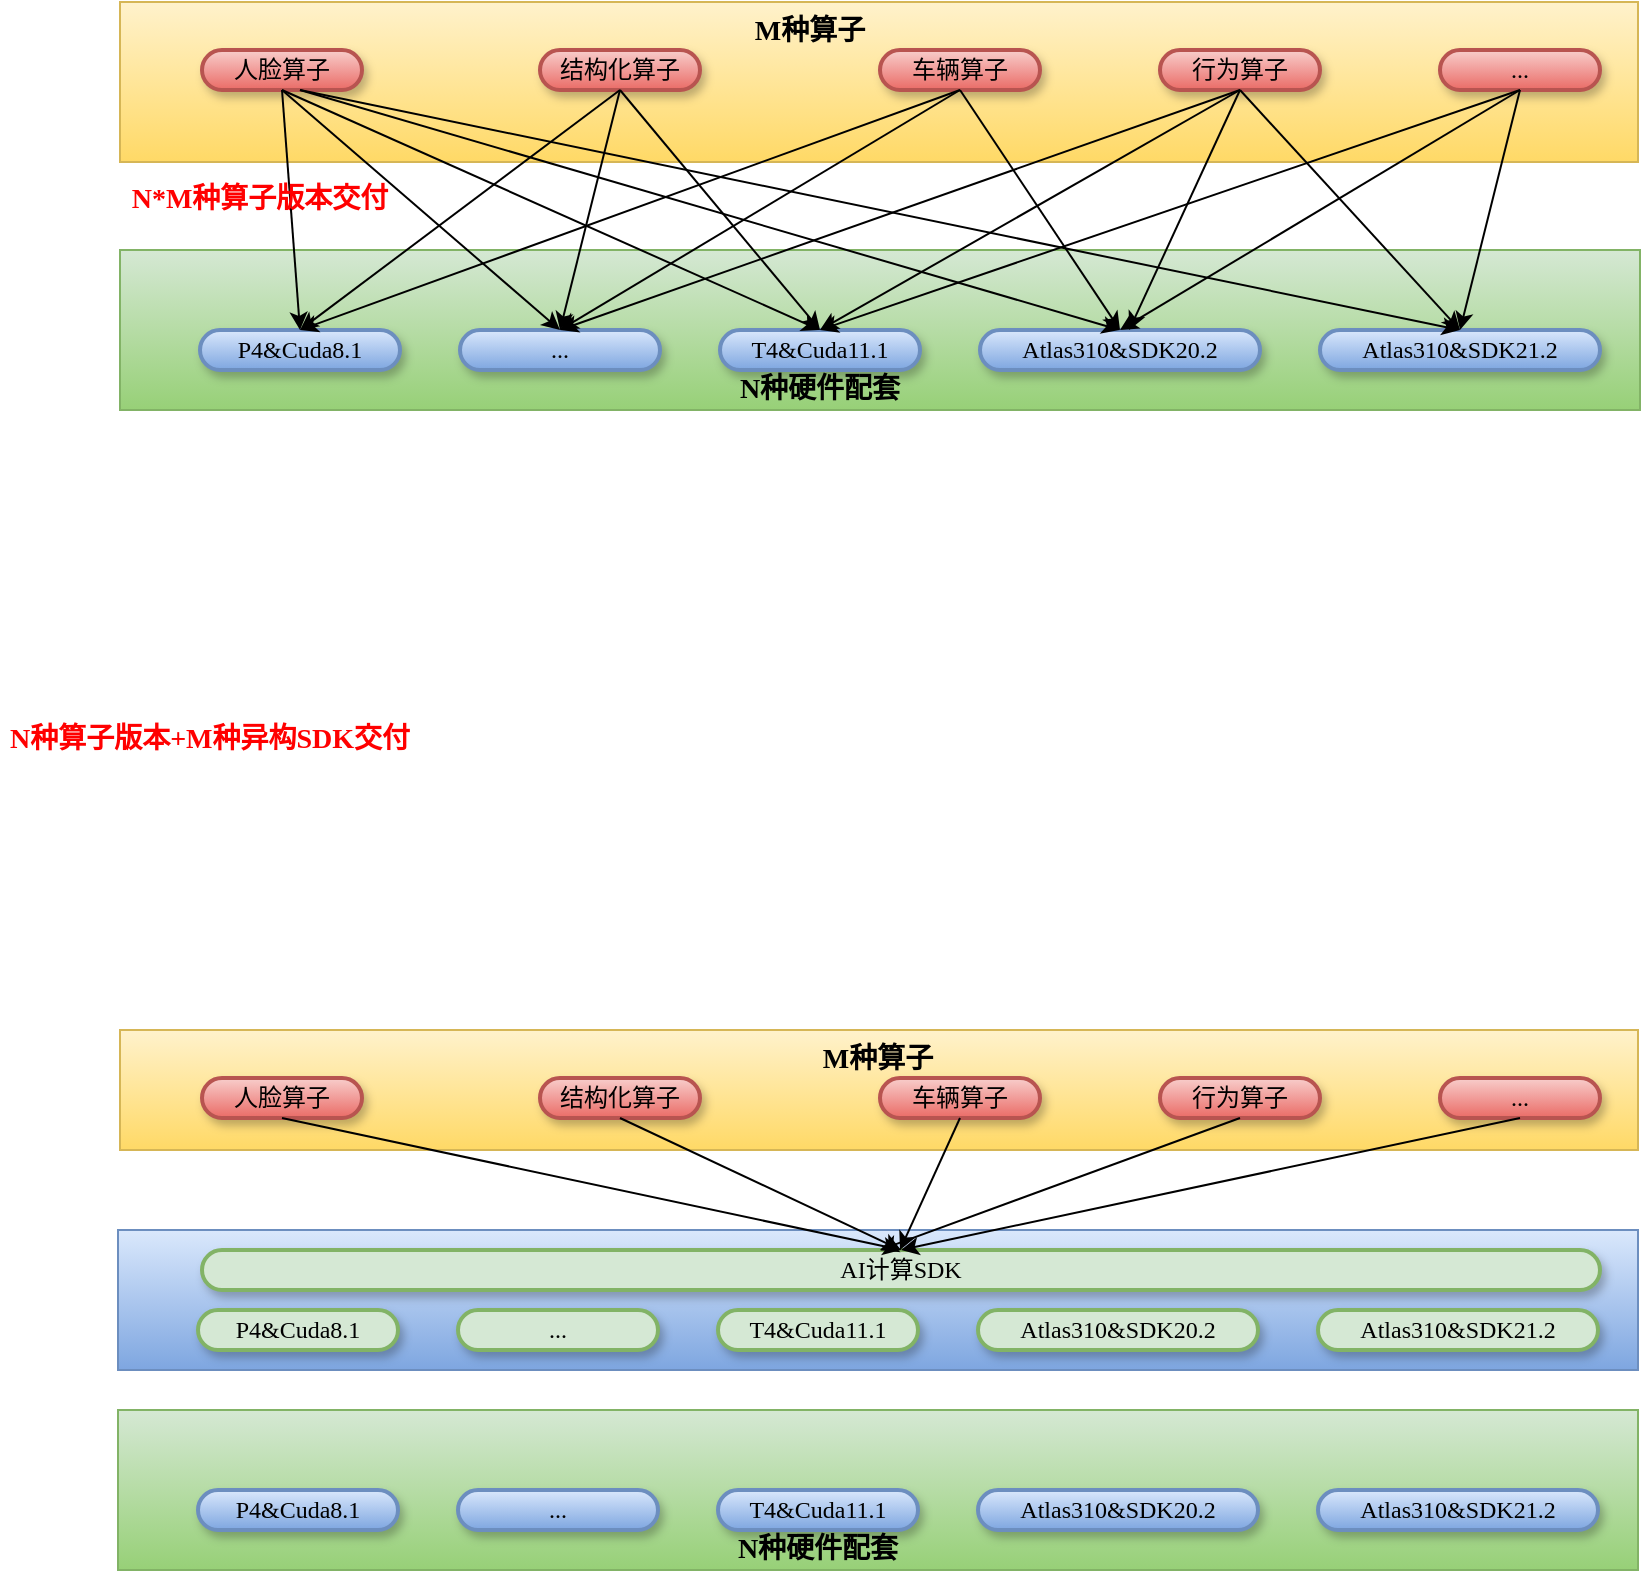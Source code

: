 <mxfile version="17.1.2" type="github">
  <diagram name="Page-1" id="ad52d381-51e7-2e0d-a935-2d0ddd2fd229">
    <mxGraphModel dx="1038" dy="580" grid="1" gridSize="10" guides="1" tooltips="1" connect="1" arrows="1" fold="1" page="1" pageScale="1" pageWidth="1100" pageHeight="850" background="#FFFFFF" math="0" shadow="0">
      <root>
        <mxCell id="0" />
        <mxCell id="1" parent="0" />
        <mxCell id="XwkSETzzSRvDaptBHPgJ-48" value="" style="group" vertex="1" connectable="0" parent="1">
          <mxGeometry x="200" y="296" width="760" height="204" as="geometry" />
        </mxCell>
        <mxCell id="XwkSETzzSRvDaptBHPgJ-41" value="" style="rounded=0;whiteSpace=wrap;html=1;fillColor=#fff2cc;strokeColor=#d6b656;gradientColor=#ffd966;" vertex="1" parent="XwkSETzzSRvDaptBHPgJ-48">
          <mxGeometry width="759" height="80" as="geometry" />
        </mxCell>
        <mxCell id="XwkSETzzSRvDaptBHPgJ-39" value="" style="rounded=0;whiteSpace=wrap;html=1;fillColor=#d5e8d4;strokeColor=#82b366;gradientColor=#97d077;" vertex="1" parent="XwkSETzzSRvDaptBHPgJ-48">
          <mxGeometry y="124" width="760" height="80" as="geometry" />
        </mxCell>
        <mxCell id="XwkSETzzSRvDaptBHPgJ-1" value="人脸算子" style="whiteSpace=wrap;html=1;rounded=1;shadow=1;comic=0;labelBackgroundColor=none;strokeWidth=2;fontFamily=Verdana;fontSize=12;align=center;arcSize=50;fillColor=#f8cecc;gradientColor=#ea6b66;strokeColor=#b85450;" vertex="1" parent="XwkSETzzSRvDaptBHPgJ-48">
          <mxGeometry x="41" y="24" width="80" height="20" as="geometry" />
        </mxCell>
        <mxCell id="XwkSETzzSRvDaptBHPgJ-3" value="结构化算子" style="whiteSpace=wrap;html=1;rounded=1;shadow=1;comic=0;labelBackgroundColor=none;strokeWidth=2;fontFamily=Verdana;fontSize=12;align=center;arcSize=50;fillColor=#f8cecc;gradientColor=#ea6b66;strokeColor=#b85450;" vertex="1" parent="XwkSETzzSRvDaptBHPgJ-48">
          <mxGeometry x="210" y="24" width="80" height="20" as="geometry" />
        </mxCell>
        <mxCell id="XwkSETzzSRvDaptBHPgJ-4" value="车辆算子" style="whiteSpace=wrap;html=1;rounded=1;shadow=1;comic=0;labelBackgroundColor=none;strokeWidth=2;fontFamily=Verdana;fontSize=12;align=center;arcSize=50;fillColor=#f8cecc;gradientColor=#ea6b66;strokeColor=#b85450;" vertex="1" parent="XwkSETzzSRvDaptBHPgJ-48">
          <mxGeometry x="380" y="24" width="80" height="20" as="geometry" />
        </mxCell>
        <mxCell id="XwkSETzzSRvDaptBHPgJ-5" value="行为算子" style="whiteSpace=wrap;html=1;rounded=1;shadow=1;comic=0;labelBackgroundColor=none;strokeWidth=2;fontFamily=Verdana;fontSize=12;align=center;arcSize=50;fillColor=#f8cecc;gradientColor=#ea6b66;strokeColor=#b85450;" vertex="1" parent="XwkSETzzSRvDaptBHPgJ-48">
          <mxGeometry x="520" y="24" width="80" height="20" as="geometry" />
        </mxCell>
        <mxCell id="XwkSETzzSRvDaptBHPgJ-7" value="..." style="whiteSpace=wrap;html=1;rounded=1;shadow=1;comic=0;labelBackgroundColor=none;strokeWidth=2;fontFamily=Verdana;fontSize=12;align=center;arcSize=50;fillColor=#f8cecc;gradientColor=#ea6b66;strokeColor=#b85450;" vertex="1" parent="XwkSETzzSRvDaptBHPgJ-48">
          <mxGeometry x="660" y="24" width="80" height="20" as="geometry" />
        </mxCell>
        <mxCell id="XwkSETzzSRvDaptBHPgJ-8" value="P4&amp;amp;Cuda8.1" style="whiteSpace=wrap;html=1;rounded=1;shadow=1;comic=0;labelBackgroundColor=none;strokeWidth=2;fontFamily=Verdana;fontSize=12;align=center;arcSize=50;fillColor=#dae8fc;gradientColor=#7ea6e0;strokeColor=#6c8ebf;" vertex="1" parent="XwkSETzzSRvDaptBHPgJ-48">
          <mxGeometry x="40" y="164" width="100" height="20" as="geometry" />
        </mxCell>
        <mxCell id="XwkSETzzSRvDaptBHPgJ-9" value="..." style="whiteSpace=wrap;html=1;rounded=1;shadow=1;comic=0;labelBackgroundColor=none;strokeWidth=2;fontFamily=Verdana;fontSize=12;align=center;arcSize=50;fillColor=#dae8fc;gradientColor=#7ea6e0;strokeColor=#6c8ebf;" vertex="1" parent="XwkSETzzSRvDaptBHPgJ-48">
          <mxGeometry x="170" y="164" width="100" height="20" as="geometry" />
        </mxCell>
        <mxCell id="XwkSETzzSRvDaptBHPgJ-10" value="T4&amp;amp;Cuda11.1" style="whiteSpace=wrap;html=1;rounded=1;shadow=1;comic=0;labelBackgroundColor=none;strokeWidth=2;fontFamily=Verdana;fontSize=12;align=center;arcSize=50;fillColor=#dae8fc;gradientColor=#7ea6e0;strokeColor=#6c8ebf;" vertex="1" parent="XwkSETzzSRvDaptBHPgJ-48">
          <mxGeometry x="300" y="164" width="100" height="20" as="geometry" />
        </mxCell>
        <mxCell id="XwkSETzzSRvDaptBHPgJ-11" value="Atlas310&amp;amp;SDK20.2" style="whiteSpace=wrap;html=1;rounded=1;shadow=1;comic=0;labelBackgroundColor=none;strokeWidth=2;fontFamily=Verdana;fontSize=12;align=center;arcSize=50;fillColor=#dae8fc;gradientColor=#7ea6e0;strokeColor=#6c8ebf;" vertex="1" parent="XwkSETzzSRvDaptBHPgJ-48">
          <mxGeometry x="430" y="164" width="140" height="20" as="geometry" />
        </mxCell>
        <mxCell id="XwkSETzzSRvDaptBHPgJ-12" value="Atlas310&amp;amp;SDK21.2" style="whiteSpace=wrap;html=1;rounded=1;shadow=1;comic=0;labelBackgroundColor=none;strokeWidth=2;fontFamily=Verdana;fontSize=12;align=center;arcSize=50;fillColor=#dae8fc;gradientColor=#7ea6e0;strokeColor=#6c8ebf;" vertex="1" parent="XwkSETzzSRvDaptBHPgJ-48">
          <mxGeometry x="600" y="164" width="140" height="20" as="geometry" />
        </mxCell>
        <mxCell id="XwkSETzzSRvDaptBHPgJ-21" value="" style="endArrow=classic;html=1;rounded=0;entryX=0.5;entryY=0;entryDx=0;entryDy=0;exitX=0.5;exitY=1;exitDx=0;exitDy=0;" edge="1" parent="XwkSETzzSRvDaptBHPgJ-48" source="XwkSETzzSRvDaptBHPgJ-1" target="XwkSETzzSRvDaptBHPgJ-9">
          <mxGeometry width="50" height="50" relative="1" as="geometry">
            <mxPoint x="20" y="144" as="sourcePoint" />
            <mxPoint x="70" y="94" as="targetPoint" />
          </mxGeometry>
        </mxCell>
        <mxCell id="XwkSETzzSRvDaptBHPgJ-22" value="" style="endArrow=classic;html=1;rounded=0;exitX=0.5;exitY=1;exitDx=0;exitDy=0;entryX=0.5;entryY=0;entryDx=0;entryDy=0;" edge="1" parent="XwkSETzzSRvDaptBHPgJ-48" source="XwkSETzzSRvDaptBHPgJ-1" target="XwkSETzzSRvDaptBHPgJ-10">
          <mxGeometry width="50" height="50" relative="1" as="geometry">
            <mxPoint x="300" y="144" as="sourcePoint" />
            <mxPoint x="350" y="94" as="targetPoint" />
          </mxGeometry>
        </mxCell>
        <mxCell id="XwkSETzzSRvDaptBHPgJ-23" value="" style="endArrow=classic;html=1;rounded=0;entryX=0.5;entryY=0;entryDx=0;entryDy=0;" edge="1" parent="XwkSETzzSRvDaptBHPgJ-48" target="XwkSETzzSRvDaptBHPgJ-11">
          <mxGeometry width="50" height="50" relative="1" as="geometry">
            <mxPoint x="90" y="44" as="sourcePoint" />
            <mxPoint x="450" y="94" as="targetPoint" />
          </mxGeometry>
        </mxCell>
        <mxCell id="XwkSETzzSRvDaptBHPgJ-24" value="" style="endArrow=classic;html=1;rounded=0;entryX=0.5;entryY=0;entryDx=0;entryDy=0;" edge="1" parent="XwkSETzzSRvDaptBHPgJ-48" target="XwkSETzzSRvDaptBHPgJ-12">
          <mxGeometry width="50" height="50" relative="1" as="geometry">
            <mxPoint x="90" y="44" as="sourcePoint" />
            <mxPoint x="290" y="-46" as="targetPoint" />
          </mxGeometry>
        </mxCell>
        <mxCell id="XwkSETzzSRvDaptBHPgJ-25" value="" style="endArrow=classic;html=1;rounded=0;exitX=0.5;exitY=1;exitDx=0;exitDy=0;entryX=0.5;entryY=0;entryDx=0;entryDy=0;" edge="1" parent="XwkSETzzSRvDaptBHPgJ-48" source="XwkSETzzSRvDaptBHPgJ-1" target="XwkSETzzSRvDaptBHPgJ-8">
          <mxGeometry width="50" height="50" relative="1" as="geometry">
            <mxPoint x="-10" y="154" as="sourcePoint" />
            <mxPoint x="40" y="104" as="targetPoint" />
          </mxGeometry>
        </mxCell>
        <mxCell id="XwkSETzzSRvDaptBHPgJ-26" value="" style="endArrow=classic;html=1;rounded=0;exitX=0.5;exitY=1;exitDx=0;exitDy=0;entryX=0.5;entryY=0;entryDx=0;entryDy=0;" edge="1" parent="XwkSETzzSRvDaptBHPgJ-48" source="XwkSETzzSRvDaptBHPgJ-3" target="XwkSETzzSRvDaptBHPgJ-8">
          <mxGeometry width="50" height="50" relative="1" as="geometry">
            <mxPoint x="290" y="264" as="sourcePoint" />
            <mxPoint x="340" y="214" as="targetPoint" />
          </mxGeometry>
        </mxCell>
        <mxCell id="XwkSETzzSRvDaptBHPgJ-27" value="" style="endArrow=classic;html=1;rounded=0;exitX=0.5;exitY=1;exitDx=0;exitDy=0;" edge="1" parent="XwkSETzzSRvDaptBHPgJ-48" source="XwkSETzzSRvDaptBHPgJ-4">
          <mxGeometry width="50" height="50" relative="1" as="geometry">
            <mxPoint x="310" y="284" as="sourcePoint" />
            <mxPoint x="90" y="164" as="targetPoint" />
          </mxGeometry>
        </mxCell>
        <mxCell id="XwkSETzzSRvDaptBHPgJ-28" value="" style="endArrow=classic;html=1;rounded=0;exitX=0.5;exitY=1;exitDx=0;exitDy=0;entryX=0.5;entryY=0;entryDx=0;entryDy=0;" edge="1" parent="XwkSETzzSRvDaptBHPgJ-48" source="XwkSETzzSRvDaptBHPgJ-4" target="XwkSETzzSRvDaptBHPgJ-9">
          <mxGeometry width="50" height="50" relative="1" as="geometry">
            <mxPoint x="270" y="264" as="sourcePoint" />
            <mxPoint x="320" y="214" as="targetPoint" />
          </mxGeometry>
        </mxCell>
        <mxCell id="XwkSETzzSRvDaptBHPgJ-29" value="" style="endArrow=classic;html=1;rounded=0;exitX=0.5;exitY=1;exitDx=0;exitDy=0;entryX=0.5;entryY=0;entryDx=0;entryDy=0;" edge="1" parent="XwkSETzzSRvDaptBHPgJ-48" source="XwkSETzzSRvDaptBHPgJ-5" target="XwkSETzzSRvDaptBHPgJ-10">
          <mxGeometry width="50" height="50" relative="1" as="geometry">
            <mxPoint x="440" y="274" as="sourcePoint" />
            <mxPoint x="490" y="224" as="targetPoint" />
          </mxGeometry>
        </mxCell>
        <mxCell id="XwkSETzzSRvDaptBHPgJ-30" value="" style="endArrow=classic;html=1;rounded=0;exitX=0.5;exitY=1;exitDx=0;exitDy=0;entryX=0.5;entryY=0;entryDx=0;entryDy=0;" edge="1" parent="XwkSETzzSRvDaptBHPgJ-48" source="XwkSETzzSRvDaptBHPgJ-7" target="XwkSETzzSRvDaptBHPgJ-11">
          <mxGeometry width="50" height="50" relative="1" as="geometry">
            <mxPoint x="620" y="264" as="sourcePoint" />
            <mxPoint x="670" y="214" as="targetPoint" />
          </mxGeometry>
        </mxCell>
        <mxCell id="XwkSETzzSRvDaptBHPgJ-31" value="" style="endArrow=classic;html=1;rounded=0;entryX=0.5;entryY=0;entryDx=0;entryDy=0;" edge="1" parent="XwkSETzzSRvDaptBHPgJ-48" target="XwkSETzzSRvDaptBHPgJ-12">
          <mxGeometry width="50" height="50" relative="1" as="geometry">
            <mxPoint x="560" y="44" as="sourcePoint" />
            <mxPoint x="580" y="234" as="targetPoint" />
          </mxGeometry>
        </mxCell>
        <mxCell id="XwkSETzzSRvDaptBHPgJ-32" value="" style="endArrow=classic;html=1;rounded=0;" edge="1" parent="XwkSETzzSRvDaptBHPgJ-48" target="XwkSETzzSRvDaptBHPgJ-11">
          <mxGeometry width="50" height="50" relative="1" as="geometry">
            <mxPoint x="560" y="44" as="sourcePoint" />
            <mxPoint x="670" y="224" as="targetPoint" />
          </mxGeometry>
        </mxCell>
        <mxCell id="XwkSETzzSRvDaptBHPgJ-33" value="" style="endArrow=classic;html=1;rounded=0;exitX=0.5;exitY=1;exitDx=0;exitDy=0;entryX=0.5;entryY=0;entryDx=0;entryDy=0;" edge="1" parent="XwkSETzzSRvDaptBHPgJ-48" source="XwkSETzzSRvDaptBHPgJ-7" target="XwkSETzzSRvDaptBHPgJ-12">
          <mxGeometry width="50" height="50" relative="1" as="geometry">
            <mxPoint x="590" y="304" as="sourcePoint" />
            <mxPoint x="640" y="254" as="targetPoint" />
          </mxGeometry>
        </mxCell>
        <mxCell id="XwkSETzzSRvDaptBHPgJ-34" value="" style="endArrow=classic;html=1;rounded=0;exitX=0.5;exitY=1;exitDx=0;exitDy=0;" edge="1" parent="XwkSETzzSRvDaptBHPgJ-48" source="XwkSETzzSRvDaptBHPgJ-4">
          <mxGeometry width="50" height="50" relative="1" as="geometry">
            <mxPoint x="490" y="284" as="sourcePoint" />
            <mxPoint x="500" y="164" as="targetPoint" />
          </mxGeometry>
        </mxCell>
        <mxCell id="XwkSETzzSRvDaptBHPgJ-35" value="" style="endArrow=classic;html=1;rounded=0;" edge="1" parent="XwkSETzzSRvDaptBHPgJ-48">
          <mxGeometry width="50" height="50" relative="1" as="geometry">
            <mxPoint x="250" y="44" as="sourcePoint" />
            <mxPoint x="350" y="164" as="targetPoint" />
          </mxGeometry>
        </mxCell>
        <mxCell id="XwkSETzzSRvDaptBHPgJ-36" value="" style="endArrow=classic;html=1;rounded=0;exitX=0.5;exitY=1;exitDx=0;exitDy=0;entryX=0.5;entryY=0;entryDx=0;entryDy=0;" edge="1" parent="XwkSETzzSRvDaptBHPgJ-48" source="XwkSETzzSRvDaptBHPgJ-3" target="XwkSETzzSRvDaptBHPgJ-9">
          <mxGeometry width="50" height="50" relative="1" as="geometry">
            <mxPoint x="420" y="284" as="sourcePoint" />
            <mxPoint x="470" y="234" as="targetPoint" />
          </mxGeometry>
        </mxCell>
        <mxCell id="XwkSETzzSRvDaptBHPgJ-37" value="" style="endArrow=classic;html=1;rounded=0;entryX=0.5;entryY=0;entryDx=0;entryDy=0;" edge="1" parent="XwkSETzzSRvDaptBHPgJ-48" target="XwkSETzzSRvDaptBHPgJ-9">
          <mxGeometry width="50" height="50" relative="1" as="geometry">
            <mxPoint x="560" y="44" as="sourcePoint" />
            <mxPoint x="230" y="164" as="targetPoint" />
          </mxGeometry>
        </mxCell>
        <mxCell id="XwkSETzzSRvDaptBHPgJ-38" value="" style="endArrow=classic;html=1;rounded=0;exitX=0.5;exitY=1;exitDx=0;exitDy=0;" edge="1" parent="XwkSETzzSRvDaptBHPgJ-48" source="XwkSETzzSRvDaptBHPgJ-7">
          <mxGeometry width="50" height="50" relative="1" as="geometry">
            <mxPoint x="700" y="304" as="sourcePoint" />
            <mxPoint x="350" y="164" as="targetPoint" />
          </mxGeometry>
        </mxCell>
        <mxCell id="XwkSETzzSRvDaptBHPgJ-42" value="&lt;font face=&quot;Times New Roman&quot; style=&quot;font-size: 14px&quot;&gt;&lt;b&gt;M种算子&lt;/b&gt;&lt;/font&gt;" style="text;html=1;strokeColor=none;fillColor=none;align=center;verticalAlign=middle;whiteSpace=wrap;rounded=0;" vertex="1" parent="XwkSETzzSRvDaptBHPgJ-48">
          <mxGeometry x="315" width="60" height="30" as="geometry" />
        </mxCell>
        <mxCell id="XwkSETzzSRvDaptBHPgJ-43" value="&lt;font face=&quot;Times New Roman&quot; style=&quot;font-size: 14px&quot;&gt;&lt;b&gt;N种硬件配套&lt;/b&gt;&lt;/font&gt;" style="text;html=1;strokeColor=none;fillColor=none;align=center;verticalAlign=middle;whiteSpace=wrap;rounded=0;" vertex="1" parent="XwkSETzzSRvDaptBHPgJ-48">
          <mxGeometry x="305" y="184" width="90" height="20" as="geometry" />
        </mxCell>
        <mxCell id="XwkSETzzSRvDaptBHPgJ-45" value="&lt;b&gt;&lt;font color=&quot;#ff0000&quot;&gt;N*M种算子版本交付&lt;/font&gt;&lt;/b&gt;" style="text;html=1;strokeColor=none;fillColor=none;align=center;verticalAlign=middle;whiteSpace=wrap;rounded=0;fontFamily=Times New Roman;fontSize=14;fontColor=#0000FF;" vertex="1" parent="XwkSETzzSRvDaptBHPgJ-48">
          <mxGeometry y="84" width="140" height="30" as="geometry" />
        </mxCell>
        <mxCell id="XwkSETzzSRvDaptBHPgJ-50" value="" style="rounded=0;whiteSpace=wrap;html=1;fillColor=#fff2cc;strokeColor=#d6b656;gradientColor=#ffd966;" vertex="1" parent="1">
          <mxGeometry x="200" y="810" width="759" height="60" as="geometry" />
        </mxCell>
        <mxCell id="XwkSETzzSRvDaptBHPgJ-51" value="" style="rounded=0;whiteSpace=wrap;html=1;fillColor=#d5e8d4;strokeColor=#82b366;gradientColor=#97d077;" vertex="1" parent="1">
          <mxGeometry x="199" y="1000" width="760" height="80" as="geometry" />
        </mxCell>
        <mxCell id="XwkSETzzSRvDaptBHPgJ-52" value="人脸算子" style="whiteSpace=wrap;html=1;rounded=1;shadow=1;comic=0;labelBackgroundColor=none;strokeWidth=2;fontFamily=Verdana;fontSize=12;align=center;arcSize=50;fillColor=#f8cecc;gradientColor=#ea6b66;strokeColor=#b85450;" vertex="1" parent="1">
          <mxGeometry x="241" y="834" width="80" height="20" as="geometry" />
        </mxCell>
        <mxCell id="XwkSETzzSRvDaptBHPgJ-53" value="结构化算子" style="whiteSpace=wrap;html=1;rounded=1;shadow=1;comic=0;labelBackgroundColor=none;strokeWidth=2;fontFamily=Verdana;fontSize=12;align=center;arcSize=50;fillColor=#f8cecc;gradientColor=#ea6b66;strokeColor=#b85450;" vertex="1" parent="1">
          <mxGeometry x="410" y="834" width="80" height="20" as="geometry" />
        </mxCell>
        <mxCell id="XwkSETzzSRvDaptBHPgJ-54" value="车辆算子" style="whiteSpace=wrap;html=1;rounded=1;shadow=1;comic=0;labelBackgroundColor=none;strokeWidth=2;fontFamily=Verdana;fontSize=12;align=center;arcSize=50;fillColor=#f8cecc;gradientColor=#ea6b66;strokeColor=#b85450;" vertex="1" parent="1">
          <mxGeometry x="580" y="834" width="80" height="20" as="geometry" />
        </mxCell>
        <mxCell id="XwkSETzzSRvDaptBHPgJ-55" value="行为算子" style="whiteSpace=wrap;html=1;rounded=1;shadow=1;comic=0;labelBackgroundColor=none;strokeWidth=2;fontFamily=Verdana;fontSize=12;align=center;arcSize=50;fillColor=#f8cecc;gradientColor=#ea6b66;strokeColor=#b85450;" vertex="1" parent="1">
          <mxGeometry x="720" y="834" width="80" height="20" as="geometry" />
        </mxCell>
        <mxCell id="XwkSETzzSRvDaptBHPgJ-56" value="..." style="whiteSpace=wrap;html=1;rounded=1;shadow=1;comic=0;labelBackgroundColor=none;strokeWidth=2;fontFamily=Verdana;fontSize=12;align=center;arcSize=50;fillColor=#f8cecc;gradientColor=#ea6b66;strokeColor=#b85450;" vertex="1" parent="1">
          <mxGeometry x="860" y="834" width="80" height="20" as="geometry" />
        </mxCell>
        <mxCell id="XwkSETzzSRvDaptBHPgJ-57" value="P4&amp;amp;Cuda8.1" style="whiteSpace=wrap;html=1;rounded=1;shadow=1;comic=0;labelBackgroundColor=none;strokeWidth=2;fontFamily=Verdana;fontSize=12;align=center;arcSize=50;fillColor=#dae8fc;gradientColor=#7ea6e0;strokeColor=#6c8ebf;" vertex="1" parent="1">
          <mxGeometry x="239" y="1040" width="100" height="20" as="geometry" />
        </mxCell>
        <mxCell id="XwkSETzzSRvDaptBHPgJ-58" value="..." style="whiteSpace=wrap;html=1;rounded=1;shadow=1;comic=0;labelBackgroundColor=none;strokeWidth=2;fontFamily=Verdana;fontSize=12;align=center;arcSize=50;fillColor=#dae8fc;gradientColor=#7ea6e0;strokeColor=#6c8ebf;" vertex="1" parent="1">
          <mxGeometry x="369" y="1040" width="100" height="20" as="geometry" />
        </mxCell>
        <mxCell id="XwkSETzzSRvDaptBHPgJ-59" value="T4&amp;amp;Cuda11.1" style="whiteSpace=wrap;html=1;rounded=1;shadow=1;comic=0;labelBackgroundColor=none;strokeWidth=2;fontFamily=Verdana;fontSize=12;align=center;arcSize=50;fillColor=#dae8fc;gradientColor=#7ea6e0;strokeColor=#6c8ebf;" vertex="1" parent="1">
          <mxGeometry x="499" y="1040" width="100" height="20" as="geometry" />
        </mxCell>
        <mxCell id="XwkSETzzSRvDaptBHPgJ-60" value="Atlas310&amp;amp;SDK20.2" style="whiteSpace=wrap;html=1;rounded=1;shadow=1;comic=0;labelBackgroundColor=none;strokeWidth=2;fontFamily=Verdana;fontSize=12;align=center;arcSize=50;fillColor=#dae8fc;gradientColor=#7ea6e0;strokeColor=#6c8ebf;" vertex="1" parent="1">
          <mxGeometry x="629" y="1040" width="140" height="20" as="geometry" />
        </mxCell>
        <mxCell id="XwkSETzzSRvDaptBHPgJ-61" value="Atlas310&amp;amp;SDK21.2" style="whiteSpace=wrap;html=1;rounded=1;shadow=1;comic=0;labelBackgroundColor=none;strokeWidth=2;fontFamily=Verdana;fontSize=12;align=center;arcSize=50;fillColor=#dae8fc;gradientColor=#7ea6e0;strokeColor=#6c8ebf;" vertex="1" parent="1">
          <mxGeometry x="799" y="1040" width="140" height="20" as="geometry" />
        </mxCell>
        <mxCell id="XwkSETzzSRvDaptBHPgJ-80" value="&lt;font face=&quot;Times New Roman&quot; style=&quot;font-size: 14px&quot;&gt;&lt;b&gt;M种算子&lt;/b&gt;&lt;/font&gt;" style="text;html=1;strokeColor=none;fillColor=none;align=center;verticalAlign=middle;whiteSpace=wrap;rounded=0;" vertex="1" parent="1">
          <mxGeometry x="549" y="810" width="60" height="30" as="geometry" />
        </mxCell>
        <mxCell id="XwkSETzzSRvDaptBHPgJ-81" value="&lt;font face=&quot;Times New Roman&quot; style=&quot;font-size: 14px&quot;&gt;&lt;b&gt;N种硬件配套&lt;/b&gt;&lt;/font&gt;" style="text;html=1;strokeColor=none;fillColor=none;align=center;verticalAlign=middle;whiteSpace=wrap;rounded=0;" vertex="1" parent="1">
          <mxGeometry x="504" y="1060" width="90" height="20" as="geometry" />
        </mxCell>
        <mxCell id="XwkSETzzSRvDaptBHPgJ-82" value="&lt;b&gt;&lt;font color=&quot;#ff0000&quot;&gt;N种算子版本+M种异构SDK交付&lt;/font&gt;&lt;/b&gt;" style="text;html=1;strokeColor=none;fillColor=none;align=center;verticalAlign=middle;whiteSpace=wrap;rounded=0;fontFamily=Times New Roman;fontSize=14;fontColor=#0000FF;" vertex="1" parent="1">
          <mxGeometry x="140" y="650" width="210" height="30" as="geometry" />
        </mxCell>
        <mxCell id="XwkSETzzSRvDaptBHPgJ-83" value="" style="rounded=0;whiteSpace=wrap;html=1;fillColor=#dae8fc;strokeColor=#6c8ebf;gradientColor=#7ea6e0;" vertex="1" parent="1">
          <mxGeometry x="199" y="910" width="760" height="70" as="geometry" />
        </mxCell>
        <mxCell id="XwkSETzzSRvDaptBHPgJ-84" value="P4&amp;amp;Cuda8.1" style="whiteSpace=wrap;html=1;rounded=1;shadow=1;comic=0;labelBackgroundColor=none;strokeWidth=2;fontFamily=Verdana;fontSize=12;align=center;arcSize=50;fillColor=#d5e8d4;strokeColor=#82b366;" vertex="1" parent="1">
          <mxGeometry x="239" y="950" width="100" height="20" as="geometry" />
        </mxCell>
        <mxCell id="XwkSETzzSRvDaptBHPgJ-85" value="..." style="whiteSpace=wrap;html=1;rounded=1;shadow=1;comic=0;labelBackgroundColor=none;strokeWidth=2;fontFamily=Verdana;fontSize=12;align=center;arcSize=50;fillColor=#d5e8d4;strokeColor=#82b366;" vertex="1" parent="1">
          <mxGeometry x="369" y="950" width="100" height="20" as="geometry" />
        </mxCell>
        <mxCell id="XwkSETzzSRvDaptBHPgJ-86" value="T4&amp;amp;Cuda11.1" style="whiteSpace=wrap;html=1;rounded=1;shadow=1;comic=0;labelBackgroundColor=none;strokeWidth=2;fontFamily=Verdana;fontSize=12;align=center;arcSize=50;fillColor=#d5e8d4;strokeColor=#82b366;" vertex="1" parent="1">
          <mxGeometry x="499" y="950" width="100" height="20" as="geometry" />
        </mxCell>
        <mxCell id="XwkSETzzSRvDaptBHPgJ-87" value="Atlas310&amp;amp;SDK20.2" style="whiteSpace=wrap;html=1;rounded=1;shadow=1;comic=0;labelBackgroundColor=none;strokeWidth=2;fontFamily=Verdana;fontSize=12;align=center;arcSize=50;fillColor=#d5e8d4;strokeColor=#82b366;" vertex="1" parent="1">
          <mxGeometry x="629" y="950" width="140" height="20" as="geometry" />
        </mxCell>
        <mxCell id="XwkSETzzSRvDaptBHPgJ-88" value="Atlas310&amp;amp;SDK21.2" style="whiteSpace=wrap;html=1;rounded=1;shadow=1;comic=0;labelBackgroundColor=none;strokeWidth=2;fontFamily=Verdana;fontSize=12;align=center;arcSize=50;fillColor=#d5e8d4;strokeColor=#82b366;" vertex="1" parent="1">
          <mxGeometry x="799" y="950" width="140" height="20" as="geometry" />
        </mxCell>
        <mxCell id="XwkSETzzSRvDaptBHPgJ-90" value="AI计算SDK" style="whiteSpace=wrap;html=1;rounded=1;shadow=1;comic=0;labelBackgroundColor=none;strokeWidth=2;fontFamily=Verdana;fontSize=12;align=center;arcSize=50;fillColor=#d5e8d4;strokeColor=#82b366;" vertex="1" parent="1">
          <mxGeometry x="241" y="920" width="699" height="20" as="geometry" />
        </mxCell>
        <mxCell id="XwkSETzzSRvDaptBHPgJ-91" value="" style="endArrow=classic;html=1;rounded=0;fontFamily=Times New Roman;fontSize=14;fontColor=#FF0000;exitX=0.5;exitY=1;exitDx=0;exitDy=0;entryX=0.5;entryY=0;entryDx=0;entryDy=0;" edge="1" parent="1" source="XwkSETzzSRvDaptBHPgJ-52" target="XwkSETzzSRvDaptBHPgJ-90">
          <mxGeometry width="50" height="50" relative="1" as="geometry">
            <mxPoint x="20" y="960" as="sourcePoint" />
            <mxPoint x="70" y="910" as="targetPoint" />
          </mxGeometry>
        </mxCell>
        <mxCell id="XwkSETzzSRvDaptBHPgJ-93" value="" style="endArrow=classic;html=1;rounded=0;fontFamily=Times New Roman;fontSize=14;fontColor=#FF0000;exitX=0.5;exitY=1;exitDx=0;exitDy=0;entryX=0.5;entryY=0;entryDx=0;entryDy=0;" edge="1" parent="1" source="XwkSETzzSRvDaptBHPgJ-53" target="XwkSETzzSRvDaptBHPgJ-90">
          <mxGeometry width="50" height="50" relative="1" as="geometry">
            <mxPoint x="-20" y="990" as="sourcePoint" />
            <mxPoint x="30" y="940" as="targetPoint" />
          </mxGeometry>
        </mxCell>
        <mxCell id="XwkSETzzSRvDaptBHPgJ-94" value="" style="endArrow=classic;html=1;rounded=0;fontFamily=Times New Roman;fontSize=14;fontColor=#FF0000;exitX=0.5;exitY=1;exitDx=0;exitDy=0;" edge="1" parent="1" source="XwkSETzzSRvDaptBHPgJ-54">
          <mxGeometry width="50" height="50" relative="1" as="geometry">
            <mxPoint x="480" y="1160" as="sourcePoint" />
            <mxPoint x="590" y="920" as="targetPoint" />
          </mxGeometry>
        </mxCell>
        <mxCell id="XwkSETzzSRvDaptBHPgJ-95" value="" style="endArrow=classic;html=1;rounded=0;fontFamily=Times New Roman;fontSize=14;fontColor=#FF0000;exitX=0.5;exitY=1;exitDx=0;exitDy=0;" edge="1" parent="1" source="XwkSETzzSRvDaptBHPgJ-55">
          <mxGeometry width="50" height="50" relative="1" as="geometry">
            <mxPoint x="690" y="1160" as="sourcePoint" />
            <mxPoint x="580" y="920" as="targetPoint" />
          </mxGeometry>
        </mxCell>
        <mxCell id="XwkSETzzSRvDaptBHPgJ-96" value="" style="endArrow=classic;html=1;rounded=0;fontFamily=Times New Roman;fontSize=14;fontColor=#FF0000;exitX=0.5;exitY=1;exitDx=0;exitDy=0;entryX=0.5;entryY=0;entryDx=0;entryDy=0;" edge="1" parent="1" source="XwkSETzzSRvDaptBHPgJ-56" target="XwkSETzzSRvDaptBHPgJ-90">
          <mxGeometry width="50" height="50" relative="1" as="geometry">
            <mxPoint x="670" y="1170" as="sourcePoint" />
            <mxPoint x="720" y="1120" as="targetPoint" />
          </mxGeometry>
        </mxCell>
      </root>
    </mxGraphModel>
  </diagram>
</mxfile>
